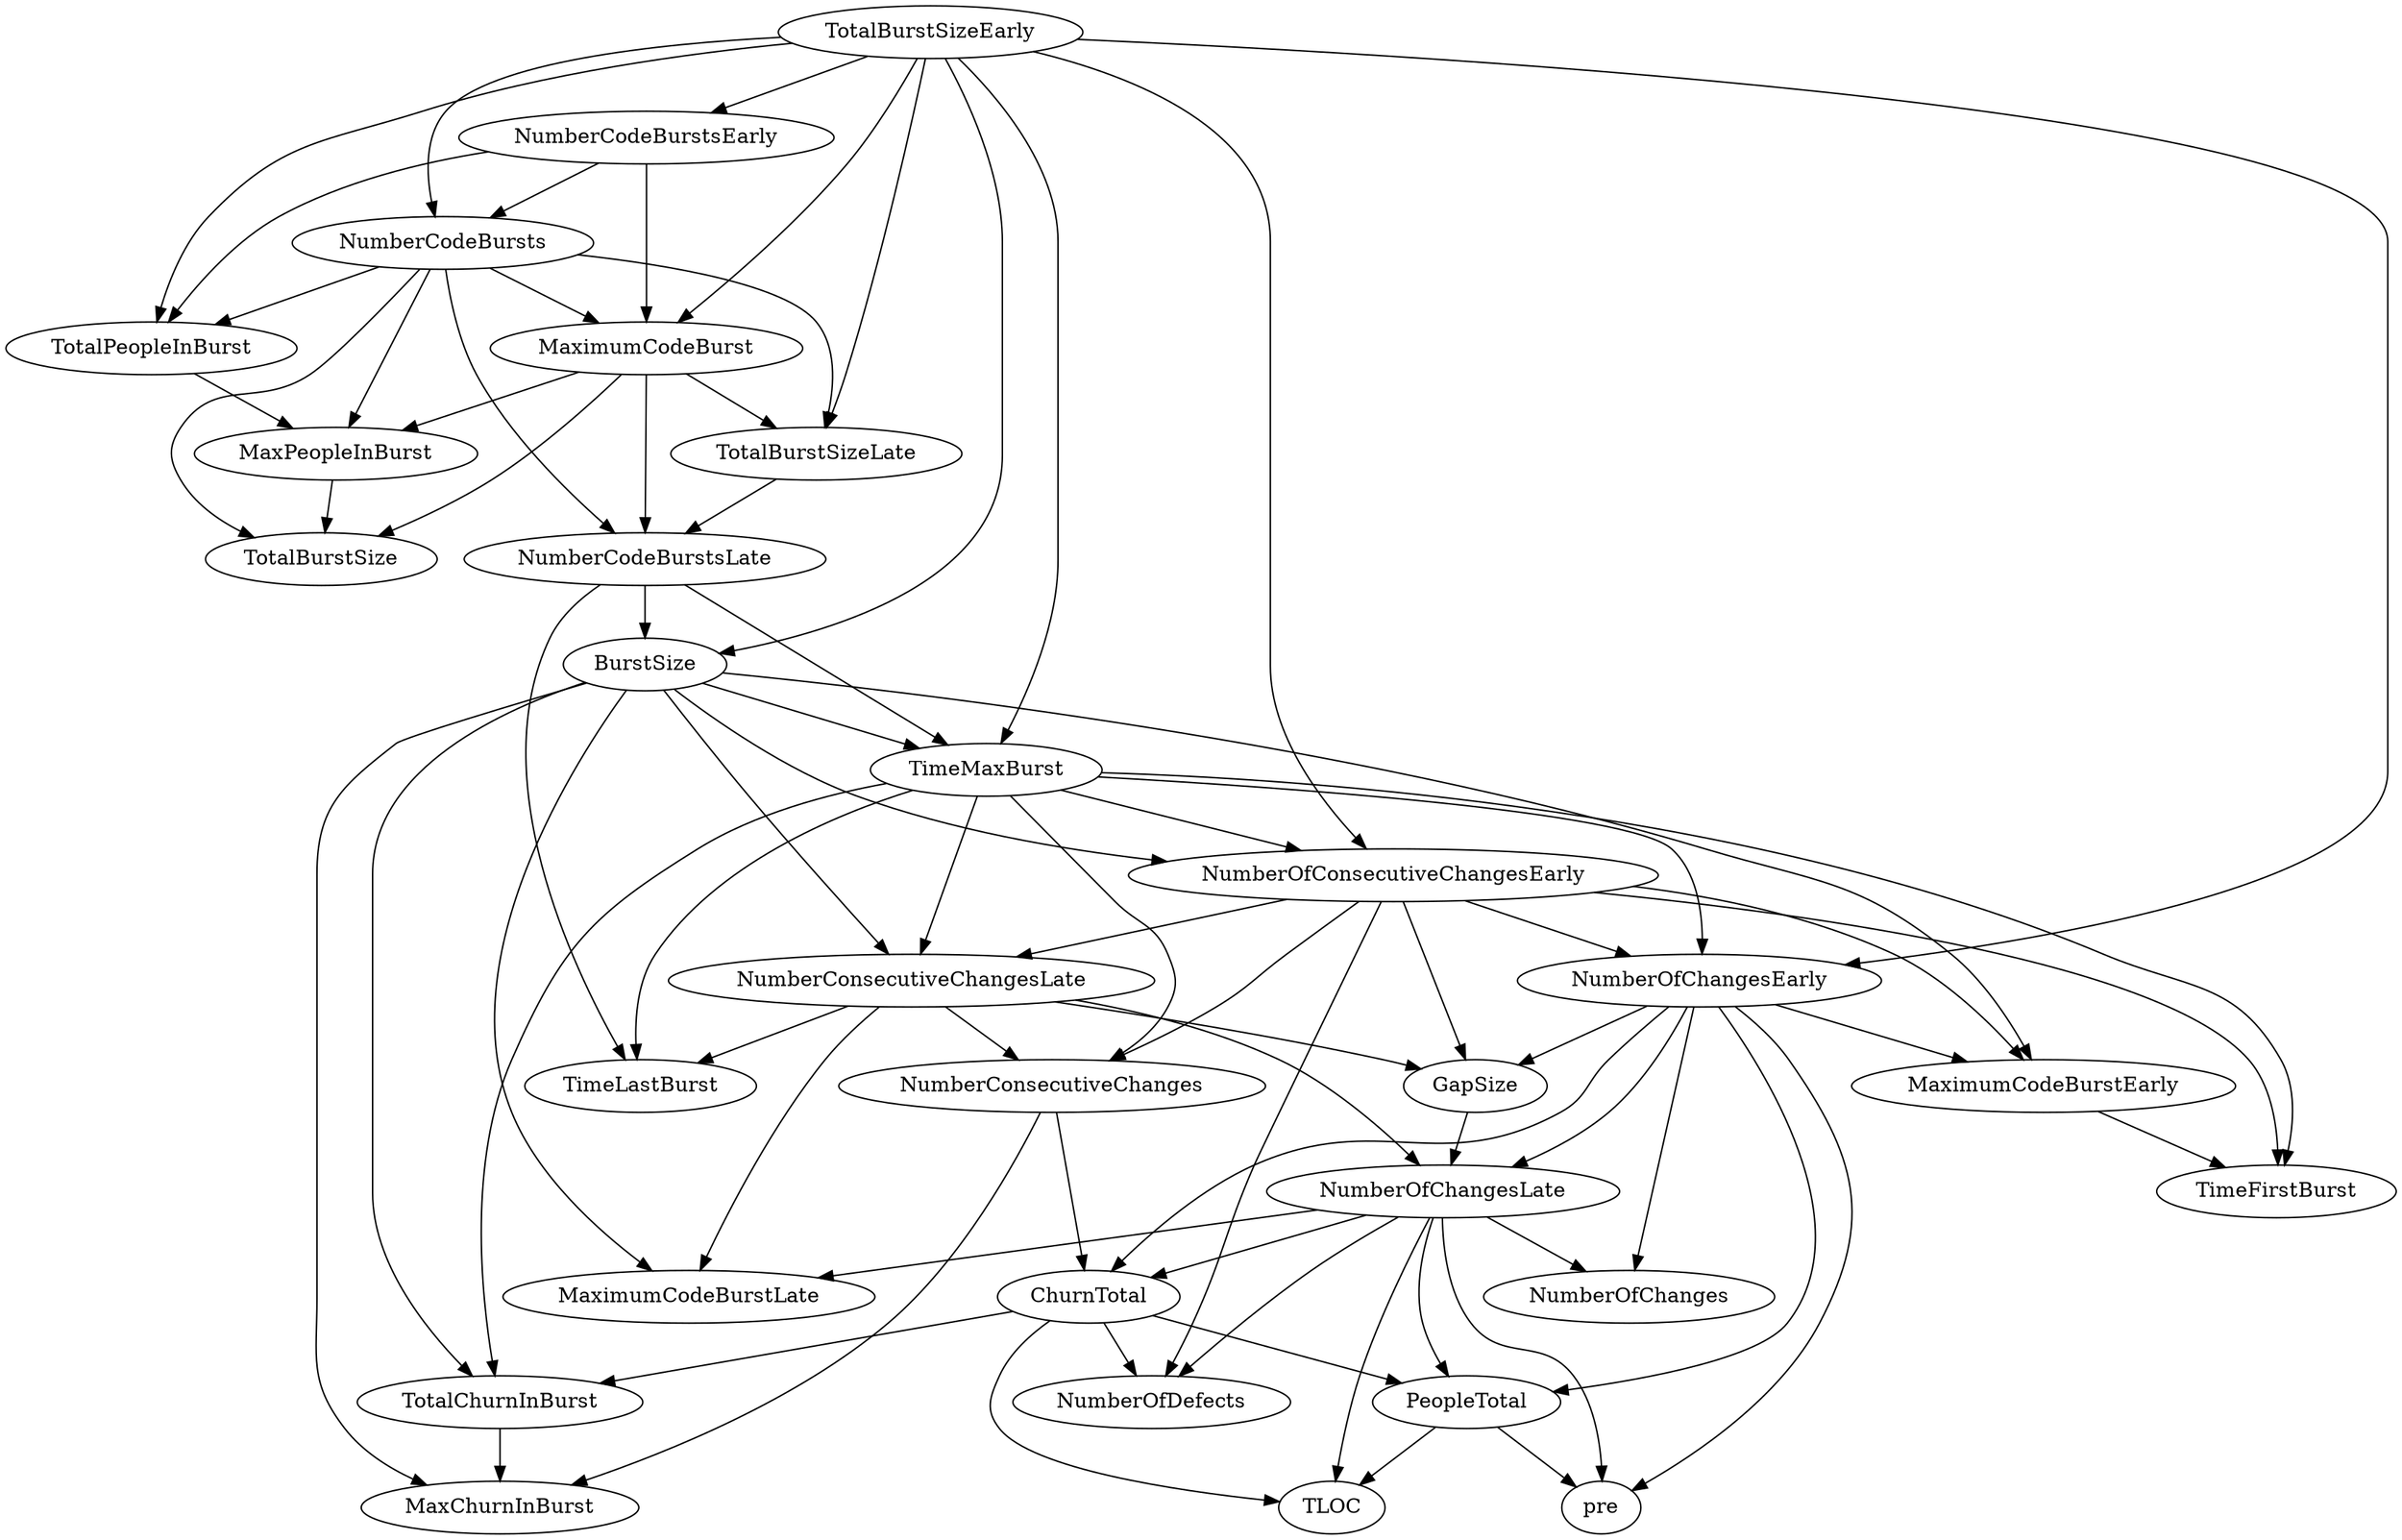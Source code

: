 digraph {
   TotalPeopleInBurst;
   MaximumCodeBurstLate;
   NumberOfChanges;
   MaxPeopleInBurst;
   TotalBurstSizeLate;
   NumberCodeBurstsLate;
   NumberOfChangesLate;
   NumberOfChangesEarly;
   MaxChurnInBurst;
   MaximumCodeBurstEarly;
   NumberCodeBurstsEarly;
   TimeFirstBurst;
   TotalChurnInBurst;
   ChurnTotal;
   MaximumCodeBurst;
   NumberOfConsecutiveChangesEarly;
   NumberConsecutiveChangesLate;
   TotalBurstSizeEarly;
   TotalBurstSize;
   TimeMaxBurst;
   NumberConsecutiveChanges;
   TimeLastBurst;
   NumberCodeBursts;
   PeopleTotal;
   pre;
   NumberOfDefects;
   TLOC;
   GapSize;
   BurstSize;
   TotalPeopleInBurst -> MaxPeopleInBurst;
   MaxPeopleInBurst -> TotalBurstSize;
   TotalBurstSizeLate -> NumberCodeBurstsLate;
   NumberCodeBurstsLate -> TimeMaxBurst;
   NumberCodeBurstsLate -> TimeLastBurst;
   NumberCodeBurstsLate -> BurstSize;
   NumberOfChangesLate -> MaximumCodeBurstLate;
   NumberOfChangesLate -> NumberOfChanges;
   NumberOfChangesLate -> ChurnTotal;
   NumberOfChangesLate -> PeopleTotal;
   NumberOfChangesLate -> pre;
   NumberOfChangesLate -> NumberOfDefects;
   NumberOfChangesLate -> TLOC;
   NumberOfChangesEarly -> NumberOfChanges;
   NumberOfChangesEarly -> NumberOfChangesLate;
   NumberOfChangesEarly -> MaximumCodeBurstEarly;
   NumberOfChangesEarly -> ChurnTotal;
   NumberOfChangesEarly -> PeopleTotal;
   NumberOfChangesEarly -> pre;
   NumberOfChangesEarly -> GapSize;
   MaximumCodeBurstEarly -> TimeFirstBurst;
   NumberCodeBurstsEarly -> TotalPeopleInBurst;
   NumberCodeBurstsEarly -> MaximumCodeBurst;
   NumberCodeBurstsEarly -> NumberCodeBursts;
   TotalChurnInBurst -> MaxChurnInBurst;
   ChurnTotal -> TotalChurnInBurst;
   ChurnTotal -> PeopleTotal;
   ChurnTotal -> NumberOfDefects;
   ChurnTotal -> TLOC;
   MaximumCodeBurst -> MaxPeopleInBurst;
   MaximumCodeBurst -> TotalBurstSizeLate;
   MaximumCodeBurst -> NumberCodeBurstsLate;
   MaximumCodeBurst -> TotalBurstSize;
   NumberOfConsecutiveChangesEarly -> NumberOfChangesEarly;
   NumberOfConsecutiveChangesEarly -> MaximumCodeBurstEarly;
   NumberOfConsecutiveChangesEarly -> TimeFirstBurst;
   NumberOfConsecutiveChangesEarly -> NumberConsecutiveChangesLate;
   NumberOfConsecutiveChangesEarly -> NumberConsecutiveChanges;
   NumberOfConsecutiveChangesEarly -> NumberOfDefects;
   NumberOfConsecutiveChangesEarly -> GapSize;
   NumberConsecutiveChangesLate -> MaximumCodeBurstLate;
   NumberConsecutiveChangesLate -> NumberOfChangesLate;
   NumberConsecutiveChangesLate -> NumberConsecutiveChanges;
   NumberConsecutiveChangesLate -> TimeLastBurst;
   NumberConsecutiveChangesLate -> GapSize;
   TotalBurstSizeEarly -> TotalPeopleInBurst;
   TotalBurstSizeEarly -> TotalBurstSizeLate;
   TotalBurstSizeEarly -> NumberOfChangesEarly;
   TotalBurstSizeEarly -> NumberCodeBurstsEarly;
   TotalBurstSizeEarly -> MaximumCodeBurst;
   TotalBurstSizeEarly -> NumberOfConsecutiveChangesEarly;
   TotalBurstSizeEarly -> TimeMaxBurst;
   TotalBurstSizeEarly -> NumberCodeBursts;
   TotalBurstSizeEarly -> BurstSize;
   TimeMaxBurst -> NumberOfChangesEarly;
   TimeMaxBurst -> TimeFirstBurst;
   TimeMaxBurst -> TotalChurnInBurst;
   TimeMaxBurst -> NumberOfConsecutiveChangesEarly;
   TimeMaxBurst -> NumberConsecutiveChangesLate;
   TimeMaxBurst -> NumberConsecutiveChanges;
   TimeMaxBurst -> TimeLastBurst;
   NumberConsecutiveChanges -> MaxChurnInBurst;
   NumberConsecutiveChanges -> ChurnTotal;
   NumberCodeBursts -> TotalPeopleInBurst;
   NumberCodeBursts -> MaxPeopleInBurst;
   NumberCodeBursts -> TotalBurstSizeLate;
   NumberCodeBursts -> NumberCodeBurstsLate;
   NumberCodeBursts -> MaximumCodeBurst;
   NumberCodeBursts -> TotalBurstSize;
   PeopleTotal -> pre;
   PeopleTotal -> TLOC;
   GapSize -> NumberOfChangesLate;
   BurstSize -> MaximumCodeBurstLate;
   BurstSize -> MaxChurnInBurst;
   BurstSize -> MaximumCodeBurstEarly;
   BurstSize -> TotalChurnInBurst;
   BurstSize -> NumberOfConsecutiveChangesEarly;
   BurstSize -> NumberConsecutiveChangesLate;
   BurstSize -> TimeMaxBurst;
}
